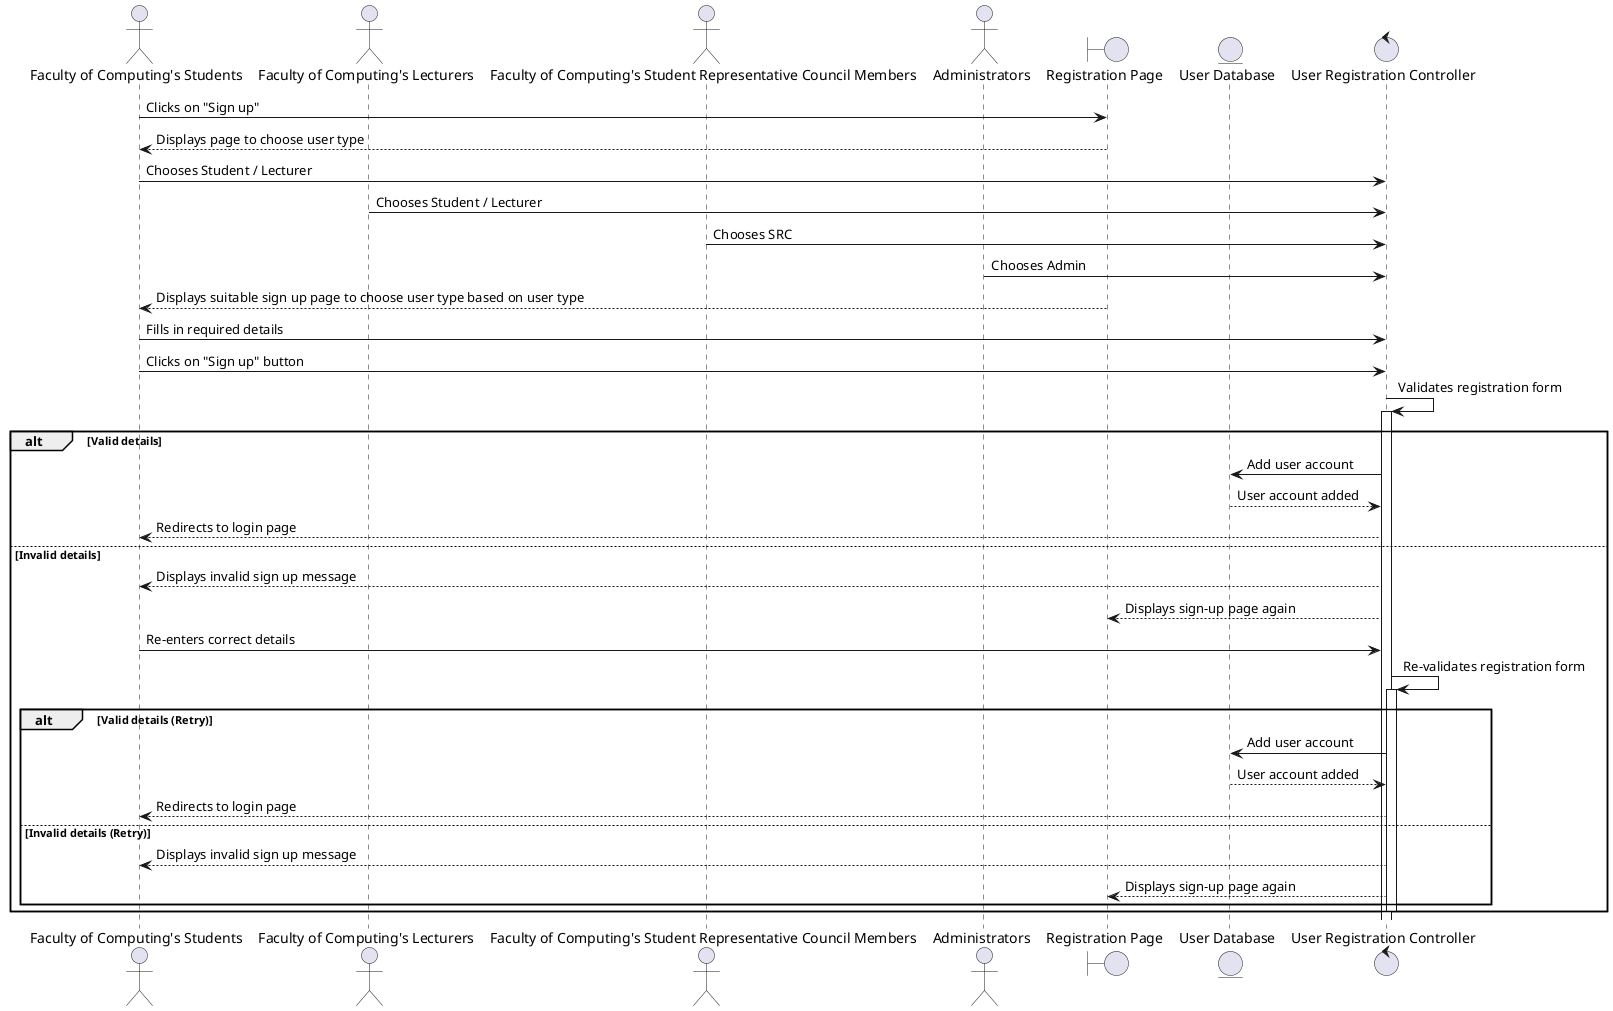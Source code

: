 @startuml
actor "Faculty of Computing's Students" as Student
actor "Faculty of Computing's Lecturers" as Lecturer
actor "Faculty of Computing's Student Representative Council Members" as SRC
actor Administrators

boundary "Registration Page" as RegistrationPage
entity "User Database" as UserDatabase
control "User Registration Controller" as RegistrationController

Student -> RegistrationPage: Clicks on "Sign up"
RegistrationPage --> Student: Displays page to choose user type

Student -> RegistrationController: Chooses Student / Lecturer
Lecturer -> RegistrationController: Chooses Student / Lecturer
SRC -> RegistrationController: Chooses SRC
Administrators -> RegistrationController: Chooses Admin

RegistrationPage --> Student: Displays suitable sign up page to choose user type based on user type
Student -> RegistrationController: Fills in required details

Student -> RegistrationController: Clicks on "Sign up" button
RegistrationController -> RegistrationController: Validates registration form

activate RegistrationController
alt Valid details
    RegistrationController -> UserDatabase: Add user account
    UserDatabase --> RegistrationController: User account added
    RegistrationController --> Student: Redirects to login page
else Invalid details
    RegistrationController --> Student: Displays invalid sign up message
    RegistrationController --> RegistrationPage: Displays sign-up page again

    Student -> RegistrationController: Re-enters correct details
    RegistrationController -> RegistrationController: Re-validates registration form

    activate RegistrationController
    alt Valid details (Retry)
        RegistrationController -> UserDatabase: Add user account
        UserDatabase --> RegistrationController: User account added
        RegistrationController --> Student: Redirects to login page
    else Invalid details (Retry)
        RegistrationController --> Student: Displays invalid sign up message
        RegistrationController --> RegistrationPage: Displays sign-up page again
    end
    deactivate RegistrationController
end
@enduml